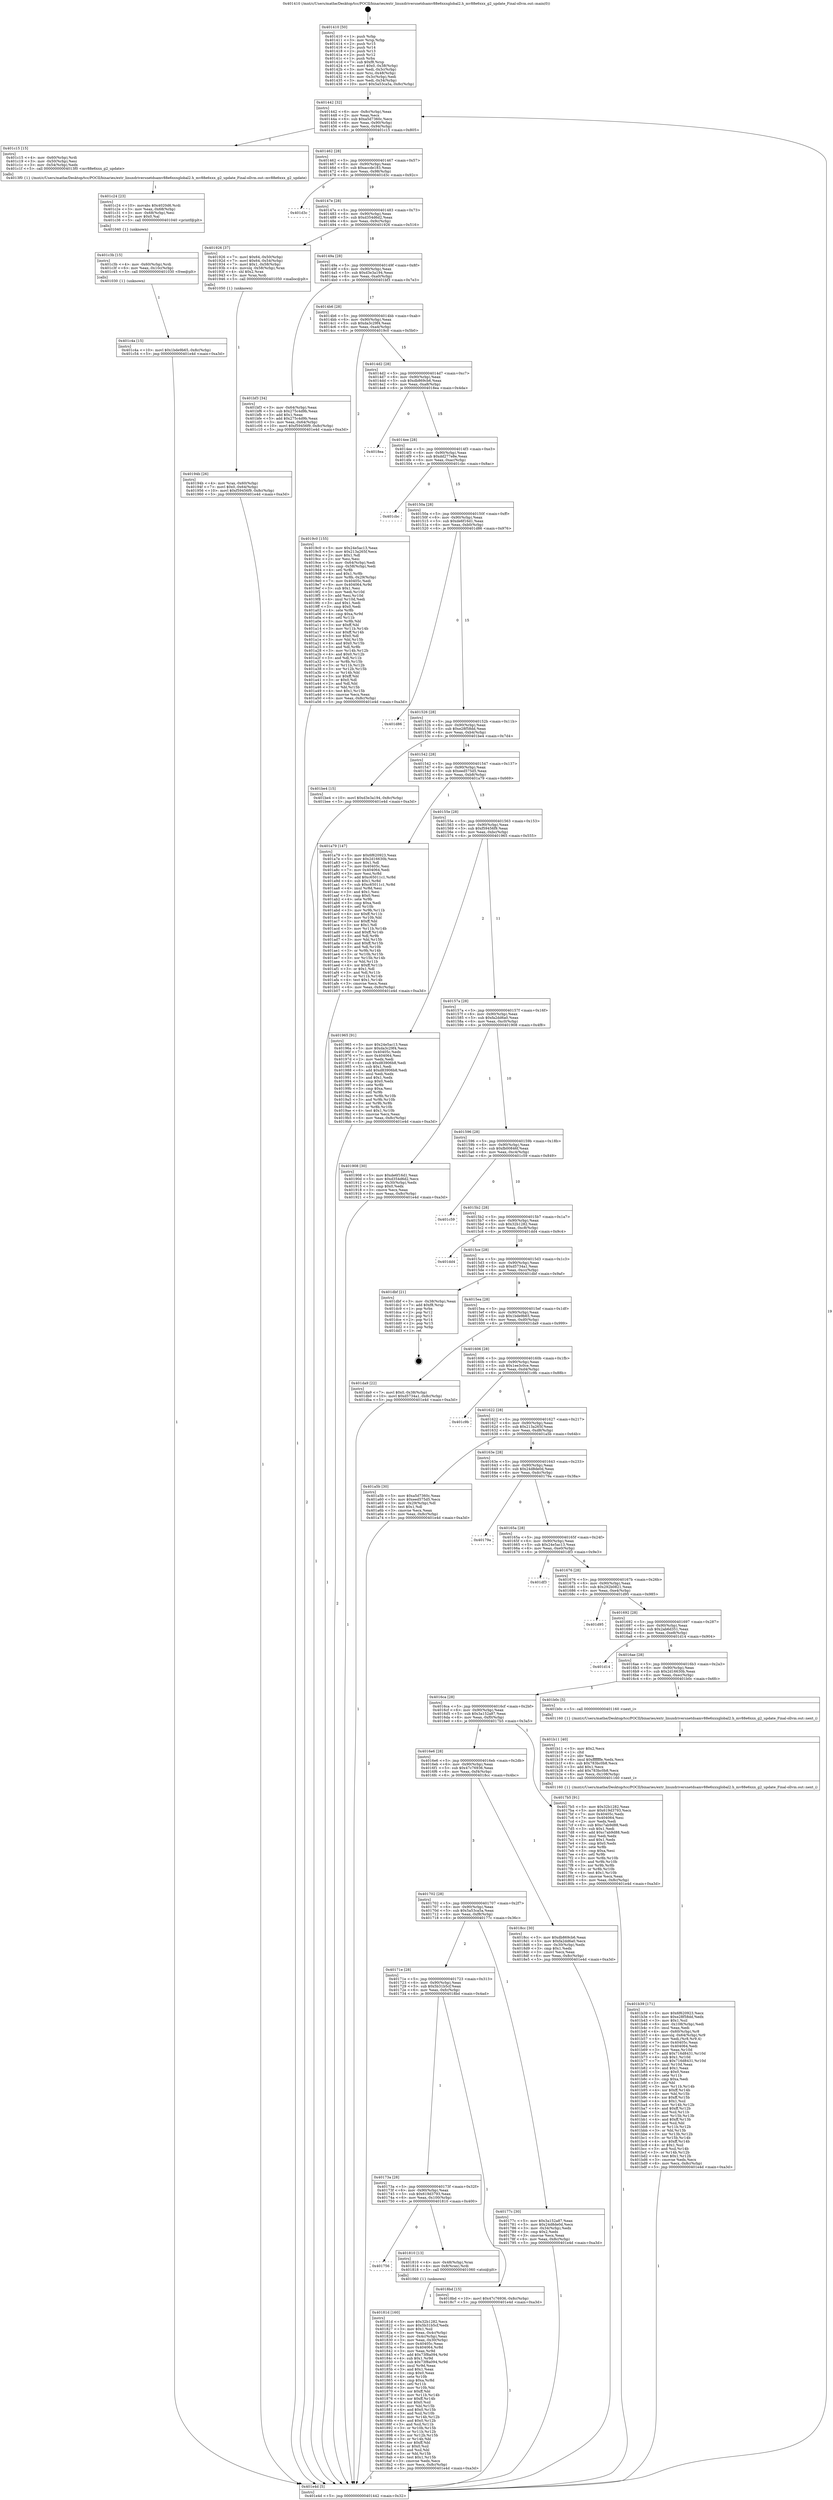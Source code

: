 digraph "0x401410" {
  label = "0x401410 (/mnt/c/Users/mathe/Desktop/tcc/POCII/binaries/extr_linuxdriversnetdsamv88e6xxxglobal2.h_mv88e6xxx_g2_update_Final-ollvm.out::main(0))"
  labelloc = "t"
  node[shape=record]

  Entry [label="",width=0.3,height=0.3,shape=circle,fillcolor=black,style=filled]
  "0x401442" [label="{
     0x401442 [32]\l
     | [instrs]\l
     &nbsp;&nbsp;0x401442 \<+6\>: mov -0x8c(%rbp),%eax\l
     &nbsp;&nbsp;0x401448 \<+2\>: mov %eax,%ecx\l
     &nbsp;&nbsp;0x40144a \<+6\>: sub $0xa5d7360c,%ecx\l
     &nbsp;&nbsp;0x401450 \<+6\>: mov %eax,-0x90(%rbp)\l
     &nbsp;&nbsp;0x401456 \<+6\>: mov %ecx,-0x94(%rbp)\l
     &nbsp;&nbsp;0x40145c \<+6\>: je 0000000000401c15 \<main+0x805\>\l
  }"]
  "0x401c15" [label="{
     0x401c15 [15]\l
     | [instrs]\l
     &nbsp;&nbsp;0x401c15 \<+4\>: mov -0x60(%rbp),%rdi\l
     &nbsp;&nbsp;0x401c19 \<+3\>: mov -0x50(%rbp),%esi\l
     &nbsp;&nbsp;0x401c1c \<+3\>: mov -0x54(%rbp),%edx\l
     &nbsp;&nbsp;0x401c1f \<+5\>: call 00000000004013f0 \<mv88e6xxx_g2_update\>\l
     | [calls]\l
     &nbsp;&nbsp;0x4013f0 \{1\} (/mnt/c/Users/mathe/Desktop/tcc/POCII/binaries/extr_linuxdriversnetdsamv88e6xxxglobal2.h_mv88e6xxx_g2_update_Final-ollvm.out::mv88e6xxx_g2_update)\l
  }"]
  "0x401462" [label="{
     0x401462 [28]\l
     | [instrs]\l
     &nbsp;&nbsp;0x401462 \<+5\>: jmp 0000000000401467 \<main+0x57\>\l
     &nbsp;&nbsp;0x401467 \<+6\>: mov -0x90(%rbp),%eax\l
     &nbsp;&nbsp;0x40146d \<+5\>: sub $0xaccde183,%eax\l
     &nbsp;&nbsp;0x401472 \<+6\>: mov %eax,-0x98(%rbp)\l
     &nbsp;&nbsp;0x401478 \<+6\>: je 0000000000401d3c \<main+0x92c\>\l
  }"]
  Exit [label="",width=0.3,height=0.3,shape=circle,fillcolor=black,style=filled,peripheries=2]
  "0x401d3c" [label="{
     0x401d3c\l
  }", style=dashed]
  "0x40147e" [label="{
     0x40147e [28]\l
     | [instrs]\l
     &nbsp;&nbsp;0x40147e \<+5\>: jmp 0000000000401483 \<main+0x73\>\l
     &nbsp;&nbsp;0x401483 \<+6\>: mov -0x90(%rbp),%eax\l
     &nbsp;&nbsp;0x401489 \<+5\>: sub $0xd354d6d2,%eax\l
     &nbsp;&nbsp;0x40148e \<+6\>: mov %eax,-0x9c(%rbp)\l
     &nbsp;&nbsp;0x401494 \<+6\>: je 0000000000401926 \<main+0x516\>\l
  }"]
  "0x401c4a" [label="{
     0x401c4a [15]\l
     | [instrs]\l
     &nbsp;&nbsp;0x401c4a \<+10\>: movl $0x1bde9b65,-0x8c(%rbp)\l
     &nbsp;&nbsp;0x401c54 \<+5\>: jmp 0000000000401e4d \<main+0xa3d\>\l
  }"]
  "0x401926" [label="{
     0x401926 [37]\l
     | [instrs]\l
     &nbsp;&nbsp;0x401926 \<+7\>: movl $0x64,-0x50(%rbp)\l
     &nbsp;&nbsp;0x40192d \<+7\>: movl $0x64,-0x54(%rbp)\l
     &nbsp;&nbsp;0x401934 \<+7\>: movl $0x1,-0x58(%rbp)\l
     &nbsp;&nbsp;0x40193b \<+4\>: movslq -0x58(%rbp),%rax\l
     &nbsp;&nbsp;0x40193f \<+4\>: shl $0x2,%rax\l
     &nbsp;&nbsp;0x401943 \<+3\>: mov %rax,%rdi\l
     &nbsp;&nbsp;0x401946 \<+5\>: call 0000000000401050 \<malloc@plt\>\l
     | [calls]\l
     &nbsp;&nbsp;0x401050 \{1\} (unknown)\l
  }"]
  "0x40149a" [label="{
     0x40149a [28]\l
     | [instrs]\l
     &nbsp;&nbsp;0x40149a \<+5\>: jmp 000000000040149f \<main+0x8f\>\l
     &nbsp;&nbsp;0x40149f \<+6\>: mov -0x90(%rbp),%eax\l
     &nbsp;&nbsp;0x4014a5 \<+5\>: sub $0xd3e3a194,%eax\l
     &nbsp;&nbsp;0x4014aa \<+6\>: mov %eax,-0xa0(%rbp)\l
     &nbsp;&nbsp;0x4014b0 \<+6\>: je 0000000000401bf3 \<main+0x7e3\>\l
  }"]
  "0x401c3b" [label="{
     0x401c3b [15]\l
     | [instrs]\l
     &nbsp;&nbsp;0x401c3b \<+4\>: mov -0x60(%rbp),%rdi\l
     &nbsp;&nbsp;0x401c3f \<+6\>: mov %eax,-0x10c(%rbp)\l
     &nbsp;&nbsp;0x401c45 \<+5\>: call 0000000000401030 \<free@plt\>\l
     | [calls]\l
     &nbsp;&nbsp;0x401030 \{1\} (unknown)\l
  }"]
  "0x401bf3" [label="{
     0x401bf3 [34]\l
     | [instrs]\l
     &nbsp;&nbsp;0x401bf3 \<+3\>: mov -0x64(%rbp),%eax\l
     &nbsp;&nbsp;0x401bf6 \<+5\>: sub $0x275c4d9b,%eax\l
     &nbsp;&nbsp;0x401bfb \<+3\>: add $0x1,%eax\l
     &nbsp;&nbsp;0x401bfe \<+5\>: add $0x275c4d9b,%eax\l
     &nbsp;&nbsp;0x401c03 \<+3\>: mov %eax,-0x64(%rbp)\l
     &nbsp;&nbsp;0x401c06 \<+10\>: movl $0xf59456f9,-0x8c(%rbp)\l
     &nbsp;&nbsp;0x401c10 \<+5\>: jmp 0000000000401e4d \<main+0xa3d\>\l
  }"]
  "0x4014b6" [label="{
     0x4014b6 [28]\l
     | [instrs]\l
     &nbsp;&nbsp;0x4014b6 \<+5\>: jmp 00000000004014bb \<main+0xab\>\l
     &nbsp;&nbsp;0x4014bb \<+6\>: mov -0x90(%rbp),%eax\l
     &nbsp;&nbsp;0x4014c1 \<+5\>: sub $0xda3c29f4,%eax\l
     &nbsp;&nbsp;0x4014c6 \<+6\>: mov %eax,-0xa4(%rbp)\l
     &nbsp;&nbsp;0x4014cc \<+6\>: je 00000000004019c0 \<main+0x5b0\>\l
  }"]
  "0x401c24" [label="{
     0x401c24 [23]\l
     | [instrs]\l
     &nbsp;&nbsp;0x401c24 \<+10\>: movabs $0x4020d6,%rdi\l
     &nbsp;&nbsp;0x401c2e \<+3\>: mov %eax,-0x68(%rbp)\l
     &nbsp;&nbsp;0x401c31 \<+3\>: mov -0x68(%rbp),%esi\l
     &nbsp;&nbsp;0x401c34 \<+2\>: mov $0x0,%al\l
     &nbsp;&nbsp;0x401c36 \<+5\>: call 0000000000401040 \<printf@plt\>\l
     | [calls]\l
     &nbsp;&nbsp;0x401040 \{1\} (unknown)\l
  }"]
  "0x4019c0" [label="{
     0x4019c0 [155]\l
     | [instrs]\l
     &nbsp;&nbsp;0x4019c0 \<+5\>: mov $0x24e5ac13,%eax\l
     &nbsp;&nbsp;0x4019c5 \<+5\>: mov $0x213a265f,%ecx\l
     &nbsp;&nbsp;0x4019ca \<+2\>: mov $0x1,%dl\l
     &nbsp;&nbsp;0x4019cc \<+2\>: xor %esi,%esi\l
     &nbsp;&nbsp;0x4019ce \<+3\>: mov -0x64(%rbp),%edi\l
     &nbsp;&nbsp;0x4019d1 \<+3\>: cmp -0x58(%rbp),%edi\l
     &nbsp;&nbsp;0x4019d4 \<+4\>: setl %r8b\l
     &nbsp;&nbsp;0x4019d8 \<+4\>: and $0x1,%r8b\l
     &nbsp;&nbsp;0x4019dc \<+4\>: mov %r8b,-0x29(%rbp)\l
     &nbsp;&nbsp;0x4019e0 \<+7\>: mov 0x40405c,%edi\l
     &nbsp;&nbsp;0x4019e7 \<+8\>: mov 0x404064,%r9d\l
     &nbsp;&nbsp;0x4019ef \<+3\>: sub $0x1,%esi\l
     &nbsp;&nbsp;0x4019f2 \<+3\>: mov %edi,%r10d\l
     &nbsp;&nbsp;0x4019f5 \<+3\>: add %esi,%r10d\l
     &nbsp;&nbsp;0x4019f8 \<+4\>: imul %r10d,%edi\l
     &nbsp;&nbsp;0x4019fc \<+3\>: and $0x1,%edi\l
     &nbsp;&nbsp;0x4019ff \<+3\>: cmp $0x0,%edi\l
     &nbsp;&nbsp;0x401a02 \<+4\>: sete %r8b\l
     &nbsp;&nbsp;0x401a06 \<+4\>: cmp $0xa,%r9d\l
     &nbsp;&nbsp;0x401a0a \<+4\>: setl %r11b\l
     &nbsp;&nbsp;0x401a0e \<+3\>: mov %r8b,%bl\l
     &nbsp;&nbsp;0x401a11 \<+3\>: xor $0xff,%bl\l
     &nbsp;&nbsp;0x401a14 \<+3\>: mov %r11b,%r14b\l
     &nbsp;&nbsp;0x401a17 \<+4\>: xor $0xff,%r14b\l
     &nbsp;&nbsp;0x401a1b \<+3\>: xor $0x0,%dl\l
     &nbsp;&nbsp;0x401a1e \<+3\>: mov %bl,%r15b\l
     &nbsp;&nbsp;0x401a21 \<+4\>: and $0x0,%r15b\l
     &nbsp;&nbsp;0x401a25 \<+3\>: and %dl,%r8b\l
     &nbsp;&nbsp;0x401a28 \<+3\>: mov %r14b,%r12b\l
     &nbsp;&nbsp;0x401a2b \<+4\>: and $0x0,%r12b\l
     &nbsp;&nbsp;0x401a2f \<+3\>: and %dl,%r11b\l
     &nbsp;&nbsp;0x401a32 \<+3\>: or %r8b,%r15b\l
     &nbsp;&nbsp;0x401a35 \<+3\>: or %r11b,%r12b\l
     &nbsp;&nbsp;0x401a38 \<+3\>: xor %r12b,%r15b\l
     &nbsp;&nbsp;0x401a3b \<+3\>: or %r14b,%bl\l
     &nbsp;&nbsp;0x401a3e \<+3\>: xor $0xff,%bl\l
     &nbsp;&nbsp;0x401a41 \<+3\>: or $0x0,%dl\l
     &nbsp;&nbsp;0x401a44 \<+2\>: and %dl,%bl\l
     &nbsp;&nbsp;0x401a46 \<+3\>: or %bl,%r15b\l
     &nbsp;&nbsp;0x401a49 \<+4\>: test $0x1,%r15b\l
     &nbsp;&nbsp;0x401a4d \<+3\>: cmovne %ecx,%eax\l
     &nbsp;&nbsp;0x401a50 \<+6\>: mov %eax,-0x8c(%rbp)\l
     &nbsp;&nbsp;0x401a56 \<+5\>: jmp 0000000000401e4d \<main+0xa3d\>\l
  }"]
  "0x4014d2" [label="{
     0x4014d2 [28]\l
     | [instrs]\l
     &nbsp;&nbsp;0x4014d2 \<+5\>: jmp 00000000004014d7 \<main+0xc7\>\l
     &nbsp;&nbsp;0x4014d7 \<+6\>: mov -0x90(%rbp),%eax\l
     &nbsp;&nbsp;0x4014dd \<+5\>: sub $0xdb869cb6,%eax\l
     &nbsp;&nbsp;0x4014e2 \<+6\>: mov %eax,-0xa8(%rbp)\l
     &nbsp;&nbsp;0x4014e8 \<+6\>: je 00000000004018ea \<main+0x4da\>\l
  }"]
  "0x401b39" [label="{
     0x401b39 [171]\l
     | [instrs]\l
     &nbsp;&nbsp;0x401b39 \<+5\>: mov $0x6f620923,%ecx\l
     &nbsp;&nbsp;0x401b3e \<+5\>: mov $0xe28f58dd,%edx\l
     &nbsp;&nbsp;0x401b43 \<+3\>: mov $0x1,%sil\l
     &nbsp;&nbsp;0x401b46 \<+6\>: mov -0x108(%rbp),%edi\l
     &nbsp;&nbsp;0x401b4c \<+3\>: imul %eax,%edi\l
     &nbsp;&nbsp;0x401b4f \<+4\>: mov -0x60(%rbp),%r8\l
     &nbsp;&nbsp;0x401b53 \<+4\>: movslq -0x64(%rbp),%r9\l
     &nbsp;&nbsp;0x401b57 \<+4\>: mov %edi,(%r8,%r9,4)\l
     &nbsp;&nbsp;0x401b5b \<+7\>: mov 0x40405c,%eax\l
     &nbsp;&nbsp;0x401b62 \<+7\>: mov 0x404064,%edi\l
     &nbsp;&nbsp;0x401b69 \<+3\>: mov %eax,%r10d\l
     &nbsp;&nbsp;0x401b6c \<+7\>: add $0x716d8431,%r10d\l
     &nbsp;&nbsp;0x401b73 \<+4\>: sub $0x1,%r10d\l
     &nbsp;&nbsp;0x401b77 \<+7\>: sub $0x716d8431,%r10d\l
     &nbsp;&nbsp;0x401b7e \<+4\>: imul %r10d,%eax\l
     &nbsp;&nbsp;0x401b82 \<+3\>: and $0x1,%eax\l
     &nbsp;&nbsp;0x401b85 \<+3\>: cmp $0x0,%eax\l
     &nbsp;&nbsp;0x401b88 \<+4\>: sete %r11b\l
     &nbsp;&nbsp;0x401b8c \<+3\>: cmp $0xa,%edi\l
     &nbsp;&nbsp;0x401b8f \<+3\>: setl %bl\l
     &nbsp;&nbsp;0x401b92 \<+3\>: mov %r11b,%r14b\l
     &nbsp;&nbsp;0x401b95 \<+4\>: xor $0xff,%r14b\l
     &nbsp;&nbsp;0x401b99 \<+3\>: mov %bl,%r15b\l
     &nbsp;&nbsp;0x401b9c \<+4\>: xor $0xff,%r15b\l
     &nbsp;&nbsp;0x401ba0 \<+4\>: xor $0x1,%sil\l
     &nbsp;&nbsp;0x401ba4 \<+3\>: mov %r14b,%r12b\l
     &nbsp;&nbsp;0x401ba7 \<+4\>: and $0xff,%r12b\l
     &nbsp;&nbsp;0x401bab \<+3\>: and %sil,%r11b\l
     &nbsp;&nbsp;0x401bae \<+3\>: mov %r15b,%r13b\l
     &nbsp;&nbsp;0x401bb1 \<+4\>: and $0xff,%r13b\l
     &nbsp;&nbsp;0x401bb5 \<+3\>: and %sil,%bl\l
     &nbsp;&nbsp;0x401bb8 \<+3\>: or %r11b,%r12b\l
     &nbsp;&nbsp;0x401bbb \<+3\>: or %bl,%r13b\l
     &nbsp;&nbsp;0x401bbe \<+3\>: xor %r13b,%r12b\l
     &nbsp;&nbsp;0x401bc1 \<+3\>: or %r15b,%r14b\l
     &nbsp;&nbsp;0x401bc4 \<+4\>: xor $0xff,%r14b\l
     &nbsp;&nbsp;0x401bc8 \<+4\>: or $0x1,%sil\l
     &nbsp;&nbsp;0x401bcc \<+3\>: and %sil,%r14b\l
     &nbsp;&nbsp;0x401bcf \<+3\>: or %r14b,%r12b\l
     &nbsp;&nbsp;0x401bd2 \<+4\>: test $0x1,%r12b\l
     &nbsp;&nbsp;0x401bd6 \<+3\>: cmovne %edx,%ecx\l
     &nbsp;&nbsp;0x401bd9 \<+6\>: mov %ecx,-0x8c(%rbp)\l
     &nbsp;&nbsp;0x401bdf \<+5\>: jmp 0000000000401e4d \<main+0xa3d\>\l
  }"]
  "0x4018ea" [label="{
     0x4018ea\l
  }", style=dashed]
  "0x4014ee" [label="{
     0x4014ee [28]\l
     | [instrs]\l
     &nbsp;&nbsp;0x4014ee \<+5\>: jmp 00000000004014f3 \<main+0xe3\>\l
     &nbsp;&nbsp;0x4014f3 \<+6\>: mov -0x90(%rbp),%eax\l
     &nbsp;&nbsp;0x4014f9 \<+5\>: sub $0xdd277e8e,%eax\l
     &nbsp;&nbsp;0x4014fe \<+6\>: mov %eax,-0xac(%rbp)\l
     &nbsp;&nbsp;0x401504 \<+6\>: je 0000000000401cbc \<main+0x8ac\>\l
  }"]
  "0x401b11" [label="{
     0x401b11 [40]\l
     | [instrs]\l
     &nbsp;&nbsp;0x401b11 \<+5\>: mov $0x2,%ecx\l
     &nbsp;&nbsp;0x401b16 \<+1\>: cltd\l
     &nbsp;&nbsp;0x401b17 \<+2\>: idiv %ecx\l
     &nbsp;&nbsp;0x401b19 \<+6\>: imul $0xfffffffe,%edx,%ecx\l
     &nbsp;&nbsp;0x401b1f \<+6\>: sub $0x783bc0b8,%ecx\l
     &nbsp;&nbsp;0x401b25 \<+3\>: add $0x1,%ecx\l
     &nbsp;&nbsp;0x401b28 \<+6\>: add $0x783bc0b8,%ecx\l
     &nbsp;&nbsp;0x401b2e \<+6\>: mov %ecx,-0x108(%rbp)\l
     &nbsp;&nbsp;0x401b34 \<+5\>: call 0000000000401160 \<next_i\>\l
     | [calls]\l
     &nbsp;&nbsp;0x401160 \{1\} (/mnt/c/Users/mathe/Desktop/tcc/POCII/binaries/extr_linuxdriversnetdsamv88e6xxxglobal2.h_mv88e6xxx_g2_update_Final-ollvm.out::next_i)\l
  }"]
  "0x401cbc" [label="{
     0x401cbc\l
  }", style=dashed]
  "0x40150a" [label="{
     0x40150a [28]\l
     | [instrs]\l
     &nbsp;&nbsp;0x40150a \<+5\>: jmp 000000000040150f \<main+0xff\>\l
     &nbsp;&nbsp;0x40150f \<+6\>: mov -0x90(%rbp),%eax\l
     &nbsp;&nbsp;0x401515 \<+5\>: sub $0xde6f16d1,%eax\l
     &nbsp;&nbsp;0x40151a \<+6\>: mov %eax,-0xb0(%rbp)\l
     &nbsp;&nbsp;0x401520 \<+6\>: je 0000000000401d86 \<main+0x976\>\l
  }"]
  "0x40194b" [label="{
     0x40194b [26]\l
     | [instrs]\l
     &nbsp;&nbsp;0x40194b \<+4\>: mov %rax,-0x60(%rbp)\l
     &nbsp;&nbsp;0x40194f \<+7\>: movl $0x0,-0x64(%rbp)\l
     &nbsp;&nbsp;0x401956 \<+10\>: movl $0xf59456f9,-0x8c(%rbp)\l
     &nbsp;&nbsp;0x401960 \<+5\>: jmp 0000000000401e4d \<main+0xa3d\>\l
  }"]
  "0x401d86" [label="{
     0x401d86\l
  }", style=dashed]
  "0x401526" [label="{
     0x401526 [28]\l
     | [instrs]\l
     &nbsp;&nbsp;0x401526 \<+5\>: jmp 000000000040152b \<main+0x11b\>\l
     &nbsp;&nbsp;0x40152b \<+6\>: mov -0x90(%rbp),%eax\l
     &nbsp;&nbsp;0x401531 \<+5\>: sub $0xe28f58dd,%eax\l
     &nbsp;&nbsp;0x401536 \<+6\>: mov %eax,-0xb4(%rbp)\l
     &nbsp;&nbsp;0x40153c \<+6\>: je 0000000000401be4 \<main+0x7d4\>\l
  }"]
  "0x40181d" [label="{
     0x40181d [160]\l
     | [instrs]\l
     &nbsp;&nbsp;0x40181d \<+5\>: mov $0x32b1282,%ecx\l
     &nbsp;&nbsp;0x401822 \<+5\>: mov $0x5b31b5cf,%edx\l
     &nbsp;&nbsp;0x401827 \<+3\>: mov $0x1,%sil\l
     &nbsp;&nbsp;0x40182a \<+3\>: mov %eax,-0x4c(%rbp)\l
     &nbsp;&nbsp;0x40182d \<+3\>: mov -0x4c(%rbp),%eax\l
     &nbsp;&nbsp;0x401830 \<+3\>: mov %eax,-0x30(%rbp)\l
     &nbsp;&nbsp;0x401833 \<+7\>: mov 0x40405c,%eax\l
     &nbsp;&nbsp;0x40183a \<+8\>: mov 0x404064,%r8d\l
     &nbsp;&nbsp;0x401842 \<+3\>: mov %eax,%r9d\l
     &nbsp;&nbsp;0x401845 \<+7\>: add $0x73f8a094,%r9d\l
     &nbsp;&nbsp;0x40184c \<+4\>: sub $0x1,%r9d\l
     &nbsp;&nbsp;0x401850 \<+7\>: sub $0x73f8a094,%r9d\l
     &nbsp;&nbsp;0x401857 \<+4\>: imul %r9d,%eax\l
     &nbsp;&nbsp;0x40185b \<+3\>: and $0x1,%eax\l
     &nbsp;&nbsp;0x40185e \<+3\>: cmp $0x0,%eax\l
     &nbsp;&nbsp;0x401861 \<+4\>: sete %r10b\l
     &nbsp;&nbsp;0x401865 \<+4\>: cmp $0xa,%r8d\l
     &nbsp;&nbsp;0x401869 \<+4\>: setl %r11b\l
     &nbsp;&nbsp;0x40186d \<+3\>: mov %r10b,%bl\l
     &nbsp;&nbsp;0x401870 \<+3\>: xor $0xff,%bl\l
     &nbsp;&nbsp;0x401873 \<+3\>: mov %r11b,%r14b\l
     &nbsp;&nbsp;0x401876 \<+4\>: xor $0xff,%r14b\l
     &nbsp;&nbsp;0x40187a \<+4\>: xor $0x0,%sil\l
     &nbsp;&nbsp;0x40187e \<+3\>: mov %bl,%r15b\l
     &nbsp;&nbsp;0x401881 \<+4\>: and $0x0,%r15b\l
     &nbsp;&nbsp;0x401885 \<+3\>: and %sil,%r10b\l
     &nbsp;&nbsp;0x401888 \<+3\>: mov %r14b,%r12b\l
     &nbsp;&nbsp;0x40188b \<+4\>: and $0x0,%r12b\l
     &nbsp;&nbsp;0x40188f \<+3\>: and %sil,%r11b\l
     &nbsp;&nbsp;0x401892 \<+3\>: or %r10b,%r15b\l
     &nbsp;&nbsp;0x401895 \<+3\>: or %r11b,%r12b\l
     &nbsp;&nbsp;0x401898 \<+3\>: xor %r12b,%r15b\l
     &nbsp;&nbsp;0x40189b \<+3\>: or %r14b,%bl\l
     &nbsp;&nbsp;0x40189e \<+3\>: xor $0xff,%bl\l
     &nbsp;&nbsp;0x4018a1 \<+4\>: or $0x0,%sil\l
     &nbsp;&nbsp;0x4018a5 \<+3\>: and %sil,%bl\l
     &nbsp;&nbsp;0x4018a8 \<+3\>: or %bl,%r15b\l
     &nbsp;&nbsp;0x4018ab \<+4\>: test $0x1,%r15b\l
     &nbsp;&nbsp;0x4018af \<+3\>: cmovne %edx,%ecx\l
     &nbsp;&nbsp;0x4018b2 \<+6\>: mov %ecx,-0x8c(%rbp)\l
     &nbsp;&nbsp;0x4018b8 \<+5\>: jmp 0000000000401e4d \<main+0xa3d\>\l
  }"]
  "0x401be4" [label="{
     0x401be4 [15]\l
     | [instrs]\l
     &nbsp;&nbsp;0x401be4 \<+10\>: movl $0xd3e3a194,-0x8c(%rbp)\l
     &nbsp;&nbsp;0x401bee \<+5\>: jmp 0000000000401e4d \<main+0xa3d\>\l
  }"]
  "0x401542" [label="{
     0x401542 [28]\l
     | [instrs]\l
     &nbsp;&nbsp;0x401542 \<+5\>: jmp 0000000000401547 \<main+0x137\>\l
     &nbsp;&nbsp;0x401547 \<+6\>: mov -0x90(%rbp),%eax\l
     &nbsp;&nbsp;0x40154d \<+5\>: sub $0xeed575d5,%eax\l
     &nbsp;&nbsp;0x401552 \<+6\>: mov %eax,-0xb8(%rbp)\l
     &nbsp;&nbsp;0x401558 \<+6\>: je 0000000000401a79 \<main+0x669\>\l
  }"]
  "0x401756" [label="{
     0x401756\l
  }", style=dashed]
  "0x401a79" [label="{
     0x401a79 [147]\l
     | [instrs]\l
     &nbsp;&nbsp;0x401a79 \<+5\>: mov $0x6f620923,%eax\l
     &nbsp;&nbsp;0x401a7e \<+5\>: mov $0x2d16630b,%ecx\l
     &nbsp;&nbsp;0x401a83 \<+2\>: mov $0x1,%dl\l
     &nbsp;&nbsp;0x401a85 \<+7\>: mov 0x40405c,%esi\l
     &nbsp;&nbsp;0x401a8c \<+7\>: mov 0x404064,%edi\l
     &nbsp;&nbsp;0x401a93 \<+3\>: mov %esi,%r8d\l
     &nbsp;&nbsp;0x401a96 \<+7\>: add $0xc65011c1,%r8d\l
     &nbsp;&nbsp;0x401a9d \<+4\>: sub $0x1,%r8d\l
     &nbsp;&nbsp;0x401aa1 \<+7\>: sub $0xc65011c1,%r8d\l
     &nbsp;&nbsp;0x401aa8 \<+4\>: imul %r8d,%esi\l
     &nbsp;&nbsp;0x401aac \<+3\>: and $0x1,%esi\l
     &nbsp;&nbsp;0x401aaf \<+3\>: cmp $0x0,%esi\l
     &nbsp;&nbsp;0x401ab2 \<+4\>: sete %r9b\l
     &nbsp;&nbsp;0x401ab6 \<+3\>: cmp $0xa,%edi\l
     &nbsp;&nbsp;0x401ab9 \<+4\>: setl %r10b\l
     &nbsp;&nbsp;0x401abd \<+3\>: mov %r9b,%r11b\l
     &nbsp;&nbsp;0x401ac0 \<+4\>: xor $0xff,%r11b\l
     &nbsp;&nbsp;0x401ac4 \<+3\>: mov %r10b,%bl\l
     &nbsp;&nbsp;0x401ac7 \<+3\>: xor $0xff,%bl\l
     &nbsp;&nbsp;0x401aca \<+3\>: xor $0x1,%dl\l
     &nbsp;&nbsp;0x401acd \<+3\>: mov %r11b,%r14b\l
     &nbsp;&nbsp;0x401ad0 \<+4\>: and $0xff,%r14b\l
     &nbsp;&nbsp;0x401ad4 \<+3\>: and %dl,%r9b\l
     &nbsp;&nbsp;0x401ad7 \<+3\>: mov %bl,%r15b\l
     &nbsp;&nbsp;0x401ada \<+4\>: and $0xff,%r15b\l
     &nbsp;&nbsp;0x401ade \<+3\>: and %dl,%r10b\l
     &nbsp;&nbsp;0x401ae1 \<+3\>: or %r9b,%r14b\l
     &nbsp;&nbsp;0x401ae4 \<+3\>: or %r10b,%r15b\l
     &nbsp;&nbsp;0x401ae7 \<+3\>: xor %r15b,%r14b\l
     &nbsp;&nbsp;0x401aea \<+3\>: or %bl,%r11b\l
     &nbsp;&nbsp;0x401aed \<+4\>: xor $0xff,%r11b\l
     &nbsp;&nbsp;0x401af1 \<+3\>: or $0x1,%dl\l
     &nbsp;&nbsp;0x401af4 \<+3\>: and %dl,%r11b\l
     &nbsp;&nbsp;0x401af7 \<+3\>: or %r11b,%r14b\l
     &nbsp;&nbsp;0x401afa \<+4\>: test $0x1,%r14b\l
     &nbsp;&nbsp;0x401afe \<+3\>: cmovne %ecx,%eax\l
     &nbsp;&nbsp;0x401b01 \<+6\>: mov %eax,-0x8c(%rbp)\l
     &nbsp;&nbsp;0x401b07 \<+5\>: jmp 0000000000401e4d \<main+0xa3d\>\l
  }"]
  "0x40155e" [label="{
     0x40155e [28]\l
     | [instrs]\l
     &nbsp;&nbsp;0x40155e \<+5\>: jmp 0000000000401563 \<main+0x153\>\l
     &nbsp;&nbsp;0x401563 \<+6\>: mov -0x90(%rbp),%eax\l
     &nbsp;&nbsp;0x401569 \<+5\>: sub $0xf59456f9,%eax\l
     &nbsp;&nbsp;0x40156e \<+6\>: mov %eax,-0xbc(%rbp)\l
     &nbsp;&nbsp;0x401574 \<+6\>: je 0000000000401965 \<main+0x555\>\l
  }"]
  "0x401810" [label="{
     0x401810 [13]\l
     | [instrs]\l
     &nbsp;&nbsp;0x401810 \<+4\>: mov -0x48(%rbp),%rax\l
     &nbsp;&nbsp;0x401814 \<+4\>: mov 0x8(%rax),%rdi\l
     &nbsp;&nbsp;0x401818 \<+5\>: call 0000000000401060 \<atoi@plt\>\l
     | [calls]\l
     &nbsp;&nbsp;0x401060 \{1\} (unknown)\l
  }"]
  "0x401965" [label="{
     0x401965 [91]\l
     | [instrs]\l
     &nbsp;&nbsp;0x401965 \<+5\>: mov $0x24e5ac13,%eax\l
     &nbsp;&nbsp;0x40196a \<+5\>: mov $0xda3c29f4,%ecx\l
     &nbsp;&nbsp;0x40196f \<+7\>: mov 0x40405c,%edx\l
     &nbsp;&nbsp;0x401976 \<+7\>: mov 0x404064,%esi\l
     &nbsp;&nbsp;0x40197d \<+2\>: mov %edx,%edi\l
     &nbsp;&nbsp;0x40197f \<+6\>: sub $0xd83906b8,%edi\l
     &nbsp;&nbsp;0x401985 \<+3\>: sub $0x1,%edi\l
     &nbsp;&nbsp;0x401988 \<+6\>: add $0xd83906b8,%edi\l
     &nbsp;&nbsp;0x40198e \<+3\>: imul %edi,%edx\l
     &nbsp;&nbsp;0x401991 \<+3\>: and $0x1,%edx\l
     &nbsp;&nbsp;0x401994 \<+3\>: cmp $0x0,%edx\l
     &nbsp;&nbsp;0x401997 \<+4\>: sete %r8b\l
     &nbsp;&nbsp;0x40199b \<+3\>: cmp $0xa,%esi\l
     &nbsp;&nbsp;0x40199e \<+4\>: setl %r9b\l
     &nbsp;&nbsp;0x4019a2 \<+3\>: mov %r8b,%r10b\l
     &nbsp;&nbsp;0x4019a5 \<+3\>: and %r9b,%r10b\l
     &nbsp;&nbsp;0x4019a8 \<+3\>: xor %r9b,%r8b\l
     &nbsp;&nbsp;0x4019ab \<+3\>: or %r8b,%r10b\l
     &nbsp;&nbsp;0x4019ae \<+4\>: test $0x1,%r10b\l
     &nbsp;&nbsp;0x4019b2 \<+3\>: cmovne %ecx,%eax\l
     &nbsp;&nbsp;0x4019b5 \<+6\>: mov %eax,-0x8c(%rbp)\l
     &nbsp;&nbsp;0x4019bb \<+5\>: jmp 0000000000401e4d \<main+0xa3d\>\l
  }"]
  "0x40157a" [label="{
     0x40157a [28]\l
     | [instrs]\l
     &nbsp;&nbsp;0x40157a \<+5\>: jmp 000000000040157f \<main+0x16f\>\l
     &nbsp;&nbsp;0x40157f \<+6\>: mov -0x90(%rbp),%eax\l
     &nbsp;&nbsp;0x401585 \<+5\>: sub $0xfa2dd6a0,%eax\l
     &nbsp;&nbsp;0x40158a \<+6\>: mov %eax,-0xc0(%rbp)\l
     &nbsp;&nbsp;0x401590 \<+6\>: je 0000000000401908 \<main+0x4f8\>\l
  }"]
  "0x40173a" [label="{
     0x40173a [28]\l
     | [instrs]\l
     &nbsp;&nbsp;0x40173a \<+5\>: jmp 000000000040173f \<main+0x32f\>\l
     &nbsp;&nbsp;0x40173f \<+6\>: mov -0x90(%rbp),%eax\l
     &nbsp;&nbsp;0x401745 \<+5\>: sub $0x619d3793,%eax\l
     &nbsp;&nbsp;0x40174a \<+6\>: mov %eax,-0x100(%rbp)\l
     &nbsp;&nbsp;0x401750 \<+6\>: je 0000000000401810 \<main+0x400\>\l
  }"]
  "0x401908" [label="{
     0x401908 [30]\l
     | [instrs]\l
     &nbsp;&nbsp;0x401908 \<+5\>: mov $0xde6f16d1,%eax\l
     &nbsp;&nbsp;0x40190d \<+5\>: mov $0xd354d6d2,%ecx\l
     &nbsp;&nbsp;0x401912 \<+3\>: mov -0x30(%rbp),%edx\l
     &nbsp;&nbsp;0x401915 \<+3\>: cmp $0x0,%edx\l
     &nbsp;&nbsp;0x401918 \<+3\>: cmove %ecx,%eax\l
     &nbsp;&nbsp;0x40191b \<+6\>: mov %eax,-0x8c(%rbp)\l
     &nbsp;&nbsp;0x401921 \<+5\>: jmp 0000000000401e4d \<main+0xa3d\>\l
  }"]
  "0x401596" [label="{
     0x401596 [28]\l
     | [instrs]\l
     &nbsp;&nbsp;0x401596 \<+5\>: jmp 000000000040159b \<main+0x18b\>\l
     &nbsp;&nbsp;0x40159b \<+6\>: mov -0x90(%rbp),%eax\l
     &nbsp;&nbsp;0x4015a1 \<+5\>: sub $0xfb00846f,%eax\l
     &nbsp;&nbsp;0x4015a6 \<+6\>: mov %eax,-0xc4(%rbp)\l
     &nbsp;&nbsp;0x4015ac \<+6\>: je 0000000000401c59 \<main+0x849\>\l
  }"]
  "0x4018bd" [label="{
     0x4018bd [15]\l
     | [instrs]\l
     &nbsp;&nbsp;0x4018bd \<+10\>: movl $0x47c76936,-0x8c(%rbp)\l
     &nbsp;&nbsp;0x4018c7 \<+5\>: jmp 0000000000401e4d \<main+0xa3d\>\l
  }"]
  "0x401c59" [label="{
     0x401c59\l
  }", style=dashed]
  "0x4015b2" [label="{
     0x4015b2 [28]\l
     | [instrs]\l
     &nbsp;&nbsp;0x4015b2 \<+5\>: jmp 00000000004015b7 \<main+0x1a7\>\l
     &nbsp;&nbsp;0x4015b7 \<+6\>: mov -0x90(%rbp),%eax\l
     &nbsp;&nbsp;0x4015bd \<+5\>: sub $0x32b1282,%eax\l
     &nbsp;&nbsp;0x4015c2 \<+6\>: mov %eax,-0xc8(%rbp)\l
     &nbsp;&nbsp;0x4015c8 \<+6\>: je 0000000000401dd4 \<main+0x9c4\>\l
  }"]
  "0x401410" [label="{
     0x401410 [50]\l
     | [instrs]\l
     &nbsp;&nbsp;0x401410 \<+1\>: push %rbp\l
     &nbsp;&nbsp;0x401411 \<+3\>: mov %rsp,%rbp\l
     &nbsp;&nbsp;0x401414 \<+2\>: push %r15\l
     &nbsp;&nbsp;0x401416 \<+2\>: push %r14\l
     &nbsp;&nbsp;0x401418 \<+2\>: push %r13\l
     &nbsp;&nbsp;0x40141a \<+2\>: push %r12\l
     &nbsp;&nbsp;0x40141c \<+1\>: push %rbx\l
     &nbsp;&nbsp;0x40141d \<+7\>: sub $0xf8,%rsp\l
     &nbsp;&nbsp;0x401424 \<+7\>: movl $0x0,-0x38(%rbp)\l
     &nbsp;&nbsp;0x40142b \<+3\>: mov %edi,-0x3c(%rbp)\l
     &nbsp;&nbsp;0x40142e \<+4\>: mov %rsi,-0x48(%rbp)\l
     &nbsp;&nbsp;0x401432 \<+3\>: mov -0x3c(%rbp),%edi\l
     &nbsp;&nbsp;0x401435 \<+3\>: mov %edi,-0x34(%rbp)\l
     &nbsp;&nbsp;0x401438 \<+10\>: movl $0x5a53ca5a,-0x8c(%rbp)\l
  }"]
  "0x401dd4" [label="{
     0x401dd4\l
  }", style=dashed]
  "0x4015ce" [label="{
     0x4015ce [28]\l
     | [instrs]\l
     &nbsp;&nbsp;0x4015ce \<+5\>: jmp 00000000004015d3 \<main+0x1c3\>\l
     &nbsp;&nbsp;0x4015d3 \<+6\>: mov -0x90(%rbp),%eax\l
     &nbsp;&nbsp;0x4015d9 \<+5\>: sub $0xd5734a1,%eax\l
     &nbsp;&nbsp;0x4015de \<+6\>: mov %eax,-0xcc(%rbp)\l
     &nbsp;&nbsp;0x4015e4 \<+6\>: je 0000000000401dbf \<main+0x9af\>\l
  }"]
  "0x401e4d" [label="{
     0x401e4d [5]\l
     | [instrs]\l
     &nbsp;&nbsp;0x401e4d \<+5\>: jmp 0000000000401442 \<main+0x32\>\l
  }"]
  "0x401dbf" [label="{
     0x401dbf [21]\l
     | [instrs]\l
     &nbsp;&nbsp;0x401dbf \<+3\>: mov -0x38(%rbp),%eax\l
     &nbsp;&nbsp;0x401dc2 \<+7\>: add $0xf8,%rsp\l
     &nbsp;&nbsp;0x401dc9 \<+1\>: pop %rbx\l
     &nbsp;&nbsp;0x401dca \<+2\>: pop %r12\l
     &nbsp;&nbsp;0x401dcc \<+2\>: pop %r13\l
     &nbsp;&nbsp;0x401dce \<+2\>: pop %r14\l
     &nbsp;&nbsp;0x401dd0 \<+2\>: pop %r15\l
     &nbsp;&nbsp;0x401dd2 \<+1\>: pop %rbp\l
     &nbsp;&nbsp;0x401dd3 \<+1\>: ret\l
  }"]
  "0x4015ea" [label="{
     0x4015ea [28]\l
     | [instrs]\l
     &nbsp;&nbsp;0x4015ea \<+5\>: jmp 00000000004015ef \<main+0x1df\>\l
     &nbsp;&nbsp;0x4015ef \<+6\>: mov -0x90(%rbp),%eax\l
     &nbsp;&nbsp;0x4015f5 \<+5\>: sub $0x1bde9b65,%eax\l
     &nbsp;&nbsp;0x4015fa \<+6\>: mov %eax,-0xd0(%rbp)\l
     &nbsp;&nbsp;0x401600 \<+6\>: je 0000000000401da9 \<main+0x999\>\l
  }"]
  "0x40171e" [label="{
     0x40171e [28]\l
     | [instrs]\l
     &nbsp;&nbsp;0x40171e \<+5\>: jmp 0000000000401723 \<main+0x313\>\l
     &nbsp;&nbsp;0x401723 \<+6\>: mov -0x90(%rbp),%eax\l
     &nbsp;&nbsp;0x401729 \<+5\>: sub $0x5b31b5cf,%eax\l
     &nbsp;&nbsp;0x40172e \<+6\>: mov %eax,-0xfc(%rbp)\l
     &nbsp;&nbsp;0x401734 \<+6\>: je 00000000004018bd \<main+0x4ad\>\l
  }"]
  "0x401da9" [label="{
     0x401da9 [22]\l
     | [instrs]\l
     &nbsp;&nbsp;0x401da9 \<+7\>: movl $0x0,-0x38(%rbp)\l
     &nbsp;&nbsp;0x401db0 \<+10\>: movl $0xd5734a1,-0x8c(%rbp)\l
     &nbsp;&nbsp;0x401dba \<+5\>: jmp 0000000000401e4d \<main+0xa3d\>\l
  }"]
  "0x401606" [label="{
     0x401606 [28]\l
     | [instrs]\l
     &nbsp;&nbsp;0x401606 \<+5\>: jmp 000000000040160b \<main+0x1fb\>\l
     &nbsp;&nbsp;0x40160b \<+6\>: mov -0x90(%rbp),%eax\l
     &nbsp;&nbsp;0x401611 \<+5\>: sub $0x1ee3c0ce,%eax\l
     &nbsp;&nbsp;0x401616 \<+6\>: mov %eax,-0xd4(%rbp)\l
     &nbsp;&nbsp;0x40161c \<+6\>: je 0000000000401c9b \<main+0x88b\>\l
  }"]
  "0x40177c" [label="{
     0x40177c [30]\l
     | [instrs]\l
     &nbsp;&nbsp;0x40177c \<+5\>: mov $0x3a152a87,%eax\l
     &nbsp;&nbsp;0x401781 \<+5\>: mov $0x24d8de0d,%ecx\l
     &nbsp;&nbsp;0x401786 \<+3\>: mov -0x34(%rbp),%edx\l
     &nbsp;&nbsp;0x401789 \<+3\>: cmp $0x2,%edx\l
     &nbsp;&nbsp;0x40178c \<+3\>: cmovne %ecx,%eax\l
     &nbsp;&nbsp;0x40178f \<+6\>: mov %eax,-0x8c(%rbp)\l
     &nbsp;&nbsp;0x401795 \<+5\>: jmp 0000000000401e4d \<main+0xa3d\>\l
  }"]
  "0x401c9b" [label="{
     0x401c9b\l
  }", style=dashed]
  "0x401622" [label="{
     0x401622 [28]\l
     | [instrs]\l
     &nbsp;&nbsp;0x401622 \<+5\>: jmp 0000000000401627 \<main+0x217\>\l
     &nbsp;&nbsp;0x401627 \<+6\>: mov -0x90(%rbp),%eax\l
     &nbsp;&nbsp;0x40162d \<+5\>: sub $0x213a265f,%eax\l
     &nbsp;&nbsp;0x401632 \<+6\>: mov %eax,-0xd8(%rbp)\l
     &nbsp;&nbsp;0x401638 \<+6\>: je 0000000000401a5b \<main+0x64b\>\l
  }"]
  "0x401702" [label="{
     0x401702 [28]\l
     | [instrs]\l
     &nbsp;&nbsp;0x401702 \<+5\>: jmp 0000000000401707 \<main+0x2f7\>\l
     &nbsp;&nbsp;0x401707 \<+6\>: mov -0x90(%rbp),%eax\l
     &nbsp;&nbsp;0x40170d \<+5\>: sub $0x5a53ca5a,%eax\l
     &nbsp;&nbsp;0x401712 \<+6\>: mov %eax,-0xf8(%rbp)\l
     &nbsp;&nbsp;0x401718 \<+6\>: je 000000000040177c \<main+0x36c\>\l
  }"]
  "0x401a5b" [label="{
     0x401a5b [30]\l
     | [instrs]\l
     &nbsp;&nbsp;0x401a5b \<+5\>: mov $0xa5d7360c,%eax\l
     &nbsp;&nbsp;0x401a60 \<+5\>: mov $0xeed575d5,%ecx\l
     &nbsp;&nbsp;0x401a65 \<+3\>: mov -0x29(%rbp),%dl\l
     &nbsp;&nbsp;0x401a68 \<+3\>: test $0x1,%dl\l
     &nbsp;&nbsp;0x401a6b \<+3\>: cmovne %ecx,%eax\l
     &nbsp;&nbsp;0x401a6e \<+6\>: mov %eax,-0x8c(%rbp)\l
     &nbsp;&nbsp;0x401a74 \<+5\>: jmp 0000000000401e4d \<main+0xa3d\>\l
  }"]
  "0x40163e" [label="{
     0x40163e [28]\l
     | [instrs]\l
     &nbsp;&nbsp;0x40163e \<+5\>: jmp 0000000000401643 \<main+0x233\>\l
     &nbsp;&nbsp;0x401643 \<+6\>: mov -0x90(%rbp),%eax\l
     &nbsp;&nbsp;0x401649 \<+5\>: sub $0x24d8de0d,%eax\l
     &nbsp;&nbsp;0x40164e \<+6\>: mov %eax,-0xdc(%rbp)\l
     &nbsp;&nbsp;0x401654 \<+6\>: je 000000000040179a \<main+0x38a\>\l
  }"]
  "0x4018cc" [label="{
     0x4018cc [30]\l
     | [instrs]\l
     &nbsp;&nbsp;0x4018cc \<+5\>: mov $0xdb869cb6,%eax\l
     &nbsp;&nbsp;0x4018d1 \<+5\>: mov $0xfa2dd6a0,%ecx\l
     &nbsp;&nbsp;0x4018d6 \<+3\>: mov -0x30(%rbp),%edx\l
     &nbsp;&nbsp;0x4018d9 \<+3\>: cmp $0x1,%edx\l
     &nbsp;&nbsp;0x4018dc \<+3\>: cmovl %ecx,%eax\l
     &nbsp;&nbsp;0x4018df \<+6\>: mov %eax,-0x8c(%rbp)\l
     &nbsp;&nbsp;0x4018e5 \<+5\>: jmp 0000000000401e4d \<main+0xa3d\>\l
  }"]
  "0x40179a" [label="{
     0x40179a\l
  }", style=dashed]
  "0x40165a" [label="{
     0x40165a [28]\l
     | [instrs]\l
     &nbsp;&nbsp;0x40165a \<+5\>: jmp 000000000040165f \<main+0x24f\>\l
     &nbsp;&nbsp;0x40165f \<+6\>: mov -0x90(%rbp),%eax\l
     &nbsp;&nbsp;0x401665 \<+5\>: sub $0x24e5ac13,%eax\l
     &nbsp;&nbsp;0x40166a \<+6\>: mov %eax,-0xe0(%rbp)\l
     &nbsp;&nbsp;0x401670 \<+6\>: je 0000000000401df3 \<main+0x9e3\>\l
  }"]
  "0x4016e6" [label="{
     0x4016e6 [28]\l
     | [instrs]\l
     &nbsp;&nbsp;0x4016e6 \<+5\>: jmp 00000000004016eb \<main+0x2db\>\l
     &nbsp;&nbsp;0x4016eb \<+6\>: mov -0x90(%rbp),%eax\l
     &nbsp;&nbsp;0x4016f1 \<+5\>: sub $0x47c76936,%eax\l
     &nbsp;&nbsp;0x4016f6 \<+6\>: mov %eax,-0xf4(%rbp)\l
     &nbsp;&nbsp;0x4016fc \<+6\>: je 00000000004018cc \<main+0x4bc\>\l
  }"]
  "0x401df3" [label="{
     0x401df3\l
  }", style=dashed]
  "0x401676" [label="{
     0x401676 [28]\l
     | [instrs]\l
     &nbsp;&nbsp;0x401676 \<+5\>: jmp 000000000040167b \<main+0x26b\>\l
     &nbsp;&nbsp;0x40167b \<+6\>: mov -0x90(%rbp),%eax\l
     &nbsp;&nbsp;0x401681 \<+5\>: sub $0x292b0821,%eax\l
     &nbsp;&nbsp;0x401686 \<+6\>: mov %eax,-0xe4(%rbp)\l
     &nbsp;&nbsp;0x40168c \<+6\>: je 0000000000401d95 \<main+0x985\>\l
  }"]
  "0x4017b5" [label="{
     0x4017b5 [91]\l
     | [instrs]\l
     &nbsp;&nbsp;0x4017b5 \<+5\>: mov $0x32b1282,%eax\l
     &nbsp;&nbsp;0x4017ba \<+5\>: mov $0x619d3793,%ecx\l
     &nbsp;&nbsp;0x4017bf \<+7\>: mov 0x40405c,%edx\l
     &nbsp;&nbsp;0x4017c6 \<+7\>: mov 0x404064,%esi\l
     &nbsp;&nbsp;0x4017cd \<+2\>: mov %edx,%edi\l
     &nbsp;&nbsp;0x4017cf \<+6\>: sub $0xc7ab9d88,%edi\l
     &nbsp;&nbsp;0x4017d5 \<+3\>: sub $0x1,%edi\l
     &nbsp;&nbsp;0x4017d8 \<+6\>: add $0xc7ab9d88,%edi\l
     &nbsp;&nbsp;0x4017de \<+3\>: imul %edi,%edx\l
     &nbsp;&nbsp;0x4017e1 \<+3\>: and $0x1,%edx\l
     &nbsp;&nbsp;0x4017e4 \<+3\>: cmp $0x0,%edx\l
     &nbsp;&nbsp;0x4017e7 \<+4\>: sete %r8b\l
     &nbsp;&nbsp;0x4017eb \<+3\>: cmp $0xa,%esi\l
     &nbsp;&nbsp;0x4017ee \<+4\>: setl %r9b\l
     &nbsp;&nbsp;0x4017f2 \<+3\>: mov %r8b,%r10b\l
     &nbsp;&nbsp;0x4017f5 \<+3\>: and %r9b,%r10b\l
     &nbsp;&nbsp;0x4017f8 \<+3\>: xor %r9b,%r8b\l
     &nbsp;&nbsp;0x4017fb \<+3\>: or %r8b,%r10b\l
     &nbsp;&nbsp;0x4017fe \<+4\>: test $0x1,%r10b\l
     &nbsp;&nbsp;0x401802 \<+3\>: cmovne %ecx,%eax\l
     &nbsp;&nbsp;0x401805 \<+6\>: mov %eax,-0x8c(%rbp)\l
     &nbsp;&nbsp;0x40180b \<+5\>: jmp 0000000000401e4d \<main+0xa3d\>\l
  }"]
  "0x401d95" [label="{
     0x401d95\l
  }", style=dashed]
  "0x401692" [label="{
     0x401692 [28]\l
     | [instrs]\l
     &nbsp;&nbsp;0x401692 \<+5\>: jmp 0000000000401697 \<main+0x287\>\l
     &nbsp;&nbsp;0x401697 \<+6\>: mov -0x90(%rbp),%eax\l
     &nbsp;&nbsp;0x40169d \<+5\>: sub $0x2ab6d351,%eax\l
     &nbsp;&nbsp;0x4016a2 \<+6\>: mov %eax,-0xe8(%rbp)\l
     &nbsp;&nbsp;0x4016a8 \<+6\>: je 0000000000401d14 \<main+0x904\>\l
  }"]
  "0x4016ca" [label="{
     0x4016ca [28]\l
     | [instrs]\l
     &nbsp;&nbsp;0x4016ca \<+5\>: jmp 00000000004016cf \<main+0x2bf\>\l
     &nbsp;&nbsp;0x4016cf \<+6\>: mov -0x90(%rbp),%eax\l
     &nbsp;&nbsp;0x4016d5 \<+5\>: sub $0x3a152a87,%eax\l
     &nbsp;&nbsp;0x4016da \<+6\>: mov %eax,-0xf0(%rbp)\l
     &nbsp;&nbsp;0x4016e0 \<+6\>: je 00000000004017b5 \<main+0x3a5\>\l
  }"]
  "0x401d14" [label="{
     0x401d14\l
  }", style=dashed]
  "0x4016ae" [label="{
     0x4016ae [28]\l
     | [instrs]\l
     &nbsp;&nbsp;0x4016ae \<+5\>: jmp 00000000004016b3 \<main+0x2a3\>\l
     &nbsp;&nbsp;0x4016b3 \<+6\>: mov -0x90(%rbp),%eax\l
     &nbsp;&nbsp;0x4016b9 \<+5\>: sub $0x2d16630b,%eax\l
     &nbsp;&nbsp;0x4016be \<+6\>: mov %eax,-0xec(%rbp)\l
     &nbsp;&nbsp;0x4016c4 \<+6\>: je 0000000000401b0c \<main+0x6fc\>\l
  }"]
  "0x401b0c" [label="{
     0x401b0c [5]\l
     | [instrs]\l
     &nbsp;&nbsp;0x401b0c \<+5\>: call 0000000000401160 \<next_i\>\l
     | [calls]\l
     &nbsp;&nbsp;0x401160 \{1\} (/mnt/c/Users/mathe/Desktop/tcc/POCII/binaries/extr_linuxdriversnetdsamv88e6xxxglobal2.h_mv88e6xxx_g2_update_Final-ollvm.out::next_i)\l
  }"]
  Entry -> "0x401410" [label=" 1"]
  "0x401442" -> "0x401c15" [label=" 1"]
  "0x401442" -> "0x401462" [label=" 19"]
  "0x401dbf" -> Exit [label=" 1"]
  "0x401462" -> "0x401d3c" [label=" 0"]
  "0x401462" -> "0x40147e" [label=" 19"]
  "0x401da9" -> "0x401e4d" [label=" 1"]
  "0x40147e" -> "0x401926" [label=" 1"]
  "0x40147e" -> "0x40149a" [label=" 18"]
  "0x401c4a" -> "0x401e4d" [label=" 1"]
  "0x40149a" -> "0x401bf3" [label=" 1"]
  "0x40149a" -> "0x4014b6" [label=" 17"]
  "0x401c3b" -> "0x401c4a" [label=" 1"]
  "0x4014b6" -> "0x4019c0" [label=" 2"]
  "0x4014b6" -> "0x4014d2" [label=" 15"]
  "0x401c24" -> "0x401c3b" [label=" 1"]
  "0x4014d2" -> "0x4018ea" [label=" 0"]
  "0x4014d2" -> "0x4014ee" [label=" 15"]
  "0x401c15" -> "0x401c24" [label=" 1"]
  "0x4014ee" -> "0x401cbc" [label=" 0"]
  "0x4014ee" -> "0x40150a" [label=" 15"]
  "0x401bf3" -> "0x401e4d" [label=" 1"]
  "0x40150a" -> "0x401d86" [label=" 0"]
  "0x40150a" -> "0x401526" [label=" 15"]
  "0x401be4" -> "0x401e4d" [label=" 1"]
  "0x401526" -> "0x401be4" [label=" 1"]
  "0x401526" -> "0x401542" [label=" 14"]
  "0x401b39" -> "0x401e4d" [label=" 1"]
  "0x401542" -> "0x401a79" [label=" 1"]
  "0x401542" -> "0x40155e" [label=" 13"]
  "0x401b11" -> "0x401b39" [label=" 1"]
  "0x40155e" -> "0x401965" [label=" 2"]
  "0x40155e" -> "0x40157a" [label=" 11"]
  "0x401b0c" -> "0x401b11" [label=" 1"]
  "0x40157a" -> "0x401908" [label=" 1"]
  "0x40157a" -> "0x401596" [label=" 10"]
  "0x401a5b" -> "0x401e4d" [label=" 2"]
  "0x401596" -> "0x401c59" [label=" 0"]
  "0x401596" -> "0x4015b2" [label=" 10"]
  "0x4019c0" -> "0x401e4d" [label=" 2"]
  "0x4015b2" -> "0x401dd4" [label=" 0"]
  "0x4015b2" -> "0x4015ce" [label=" 10"]
  "0x40194b" -> "0x401e4d" [label=" 1"]
  "0x4015ce" -> "0x401dbf" [label=" 1"]
  "0x4015ce" -> "0x4015ea" [label=" 9"]
  "0x401926" -> "0x40194b" [label=" 1"]
  "0x4015ea" -> "0x401da9" [label=" 1"]
  "0x4015ea" -> "0x401606" [label=" 8"]
  "0x401908" -> "0x401e4d" [label=" 1"]
  "0x401606" -> "0x401c9b" [label=" 0"]
  "0x401606" -> "0x401622" [label=" 8"]
  "0x4018cc" -> "0x401e4d" [label=" 1"]
  "0x401622" -> "0x401a5b" [label=" 2"]
  "0x401622" -> "0x40163e" [label=" 6"]
  "0x40181d" -> "0x401e4d" [label=" 1"]
  "0x40163e" -> "0x40179a" [label=" 0"]
  "0x40163e" -> "0x40165a" [label=" 6"]
  "0x401810" -> "0x40181d" [label=" 1"]
  "0x40165a" -> "0x401df3" [label=" 0"]
  "0x40165a" -> "0x401676" [label=" 6"]
  "0x40173a" -> "0x401810" [label=" 1"]
  "0x401676" -> "0x401d95" [label=" 0"]
  "0x401676" -> "0x401692" [label=" 6"]
  "0x401a79" -> "0x401e4d" [label=" 1"]
  "0x401692" -> "0x401d14" [label=" 0"]
  "0x401692" -> "0x4016ae" [label=" 6"]
  "0x40171e" -> "0x4018bd" [label=" 1"]
  "0x4016ae" -> "0x401b0c" [label=" 1"]
  "0x4016ae" -> "0x4016ca" [label=" 5"]
  "0x40171e" -> "0x40173a" [label=" 1"]
  "0x4016ca" -> "0x4017b5" [label=" 1"]
  "0x4016ca" -> "0x4016e6" [label=" 4"]
  "0x40173a" -> "0x401756" [label=" 0"]
  "0x4016e6" -> "0x4018cc" [label=" 1"]
  "0x4016e6" -> "0x401702" [label=" 3"]
  "0x4018bd" -> "0x401e4d" [label=" 1"]
  "0x401702" -> "0x40177c" [label=" 1"]
  "0x401702" -> "0x40171e" [label=" 2"]
  "0x40177c" -> "0x401e4d" [label=" 1"]
  "0x401410" -> "0x401442" [label=" 1"]
  "0x401e4d" -> "0x401442" [label=" 19"]
  "0x4017b5" -> "0x401e4d" [label=" 1"]
  "0x401965" -> "0x401e4d" [label=" 2"]
}
